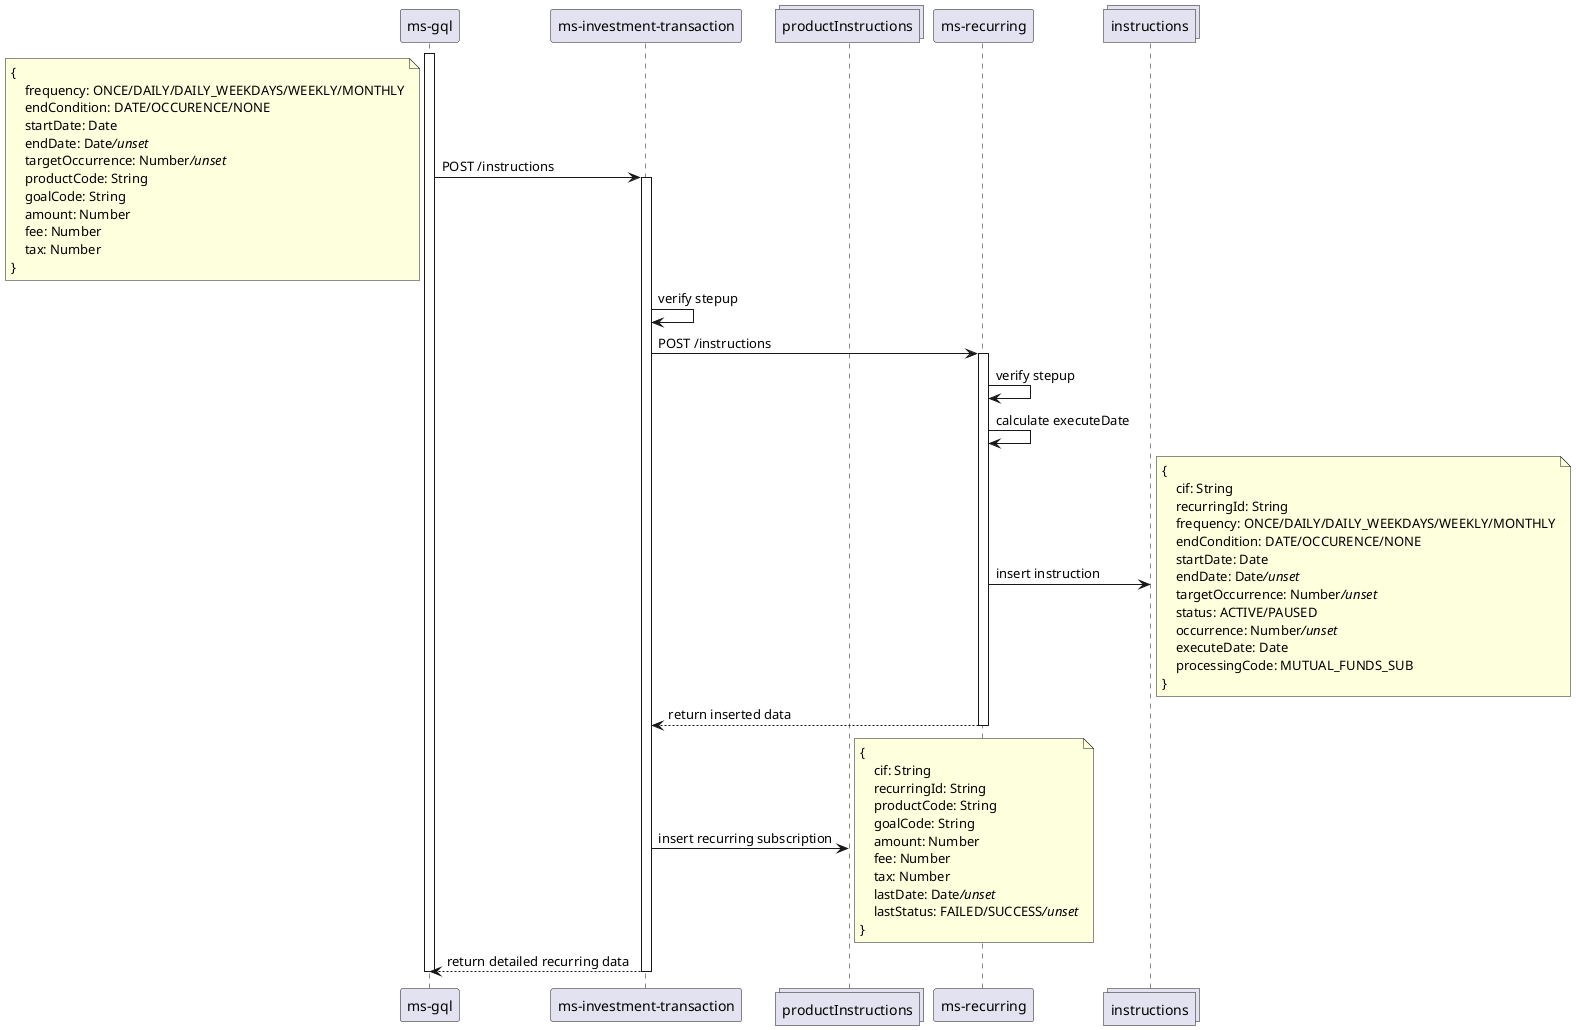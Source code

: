 @startuml mutual funds recurring

participant "ms-gql" as mg
participant "ms-investment-transaction" as mit
collections "productInstructions" as recSubs
participant "ms-recurring" as mr
collections "instructions" as recs

activate mg
mg -> mit: POST /instructions
note left
{ 
    frequency: ONCE/DAILY/DAILY_WEEKDAYS/WEEKLY/MONTHLY
    endCondition: DATE/OCCURENCE/NONE
    startDate: Date
    endDate: Date///unset//
    targetOccurrence: Number///unset//
    productCode: String
    goalCode: String
    amount: Number
    fee: Number
    tax: Number
}
end note
activate mit
mit -> mit: verify stepup
mit -> mr: POST /instructions
activate mr
mr -> mr: verify stepup
mr -> mr: calculate executeDate
mr -> recs: insert instruction
note right
{ 
    cif: String
    recurringId: String
    frequency: ONCE/DAILY/DAILY_WEEKDAYS/WEEKLY/MONTHLY
    endCondition: DATE/OCCURENCE/NONE
    startDate: Date
    endDate: Date///unset//
    targetOccurrence: Number///unset//
    status: ACTIVE/PAUSED
    occurrence: Number///unset//
    executeDate: Date
    processingCode: MUTUAL_FUNDS_SUB
}
end note
mr --> mit: return inserted data
deactivate mr
mit-> recSubs: insert recurring subscription
note right
{ 
    cif: String
    recurringId: String
    productCode: String
    goalCode: String
    amount: Number
    fee: Number
    tax: Number
    lastDate: Date///unset//
    lastStatus: FAILED/SUCCESS///unset//
}
end note
mit --> mg: return detailed recurring data
deactivate mit
deactivate mg

@enduml